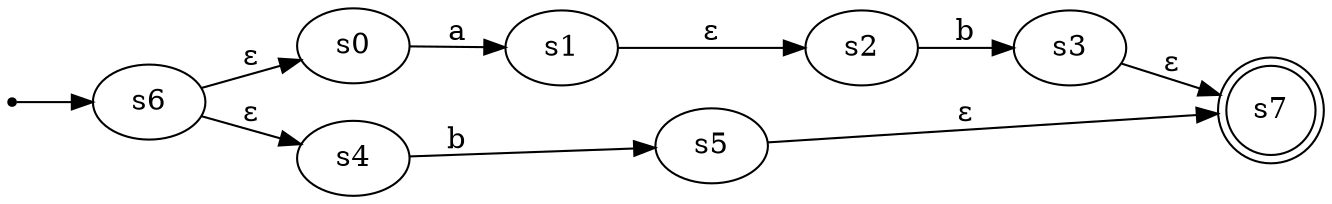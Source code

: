 digraph "graph" {
rankdir = LR;
start [shape=point]
start -> s6
s7[shape= doublecircle]
s0 -> s1 [label= "a"]
s2 -> s3 [label= "b"]
s1 -> s2 [label= "ε"]
s4 -> s5 [label= "b"]
s6 -> s0 [label= "ε"]
s6 -> s4 [label= "ε"]
s3 -> s7 [label= "ε"]
s5 -> s7 [label= "ε"]
}